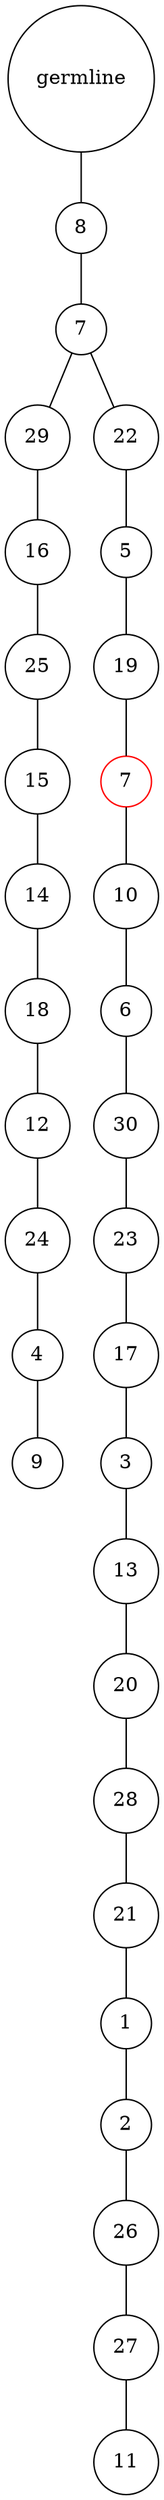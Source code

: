 graph {
	rankdir=UD;
	splines=line;
	node [shape=circle]
	"0x7f501f5a5b20" [label="germline"];
	"0x7f501f5a5b50" [label="8"];
	"0x7f501f5a5b20" -- "0x7f501f5a5b50" ;
	"0x7f501f5a5b80" [label="7"];
	"0x7f501f5a5b50" -- "0x7f501f5a5b80" ;
	"0x7f501f5a5bb0" [label="29"];
	"0x7f501f5a5b80" -- "0x7f501f5a5bb0" ;
	"0x7f501f5a5be0" [label="16"];
	"0x7f501f5a5bb0" -- "0x7f501f5a5be0" ;
	"0x7f501f5a5c10" [label="25"];
	"0x7f501f5a5be0" -- "0x7f501f5a5c10" ;
	"0x7f501f5a5c40" [label="15"];
	"0x7f501f5a5c10" -- "0x7f501f5a5c40" ;
	"0x7f501f5a5c70" [label="14"];
	"0x7f501f5a5c40" -- "0x7f501f5a5c70" ;
	"0x7f501f5a5ca0" [label="18"];
	"0x7f501f5a5c70" -- "0x7f501f5a5ca0" ;
	"0x7f501f5a5cd0" [label="12"];
	"0x7f501f5a5ca0" -- "0x7f501f5a5cd0" ;
	"0x7f501f5a5d00" [label="24"];
	"0x7f501f5a5cd0" -- "0x7f501f5a5d00" ;
	"0x7f501f5a5d30" [label="4"];
	"0x7f501f5a5d00" -- "0x7f501f5a5d30" ;
	"0x7f501f5a5d60" [label="9"];
	"0x7f501f5a5d30" -- "0x7f501f5a5d60" ;
	"0x7f501f5a5d90" [label="22"];
	"0x7f501f5a5b80" -- "0x7f501f5a5d90" ;
	"0x7f501f5a5dc0" [label="5"];
	"0x7f501f5a5d90" -- "0x7f501f5a5dc0" ;
	"0x7f501f5a5df0" [label="19"];
	"0x7f501f5a5dc0" -- "0x7f501f5a5df0" ;
	"0x7f501f5a5e20" [label="7",color="red"];
	"0x7f501f5a5df0" -- "0x7f501f5a5e20" ;
	"0x7f501f5a5e50" [label="10"];
	"0x7f501f5a5e20" -- "0x7f501f5a5e50" ;
	"0x7f501f5a5e80" [label="6"];
	"0x7f501f5a5e50" -- "0x7f501f5a5e80" ;
	"0x7f501f5a5eb0" [label="30"];
	"0x7f501f5a5e80" -- "0x7f501f5a5eb0" ;
	"0x7f501f5a5ee0" [label="23"];
	"0x7f501f5a5eb0" -- "0x7f501f5a5ee0" ;
	"0x7f501f5a5f10" [label="17"];
	"0x7f501f5a5ee0" -- "0x7f501f5a5f10" ;
	"0x7f501f5a5f40" [label="3"];
	"0x7f501f5a5f10" -- "0x7f501f5a5f40" ;
	"0x7f501f5a5f70" [label="13"];
	"0x7f501f5a5f40" -- "0x7f501f5a5f70" ;
	"0x7f501f5a5fa0" [label="20"];
	"0x7f501f5a5f70" -- "0x7f501f5a5fa0" ;
	"0x7f501f5a5fd0" [label="28"];
	"0x7f501f5a5fa0" -- "0x7f501f5a5fd0" ;
	"0x7f501f5b2040" [label="21"];
	"0x7f501f5a5fd0" -- "0x7f501f5b2040" ;
	"0x7f501f5b2070" [label="1"];
	"0x7f501f5b2040" -- "0x7f501f5b2070" ;
	"0x7f501f5b20a0" [label="2"];
	"0x7f501f5b2070" -- "0x7f501f5b20a0" ;
	"0x7f501f5b20d0" [label="26"];
	"0x7f501f5b20a0" -- "0x7f501f5b20d0" ;
	"0x7f501f5b2100" [label="27"];
	"0x7f501f5b20d0" -- "0x7f501f5b2100" ;
	"0x7f501f5b2130" [label="11"];
	"0x7f501f5b2100" -- "0x7f501f5b2130" ;
}
